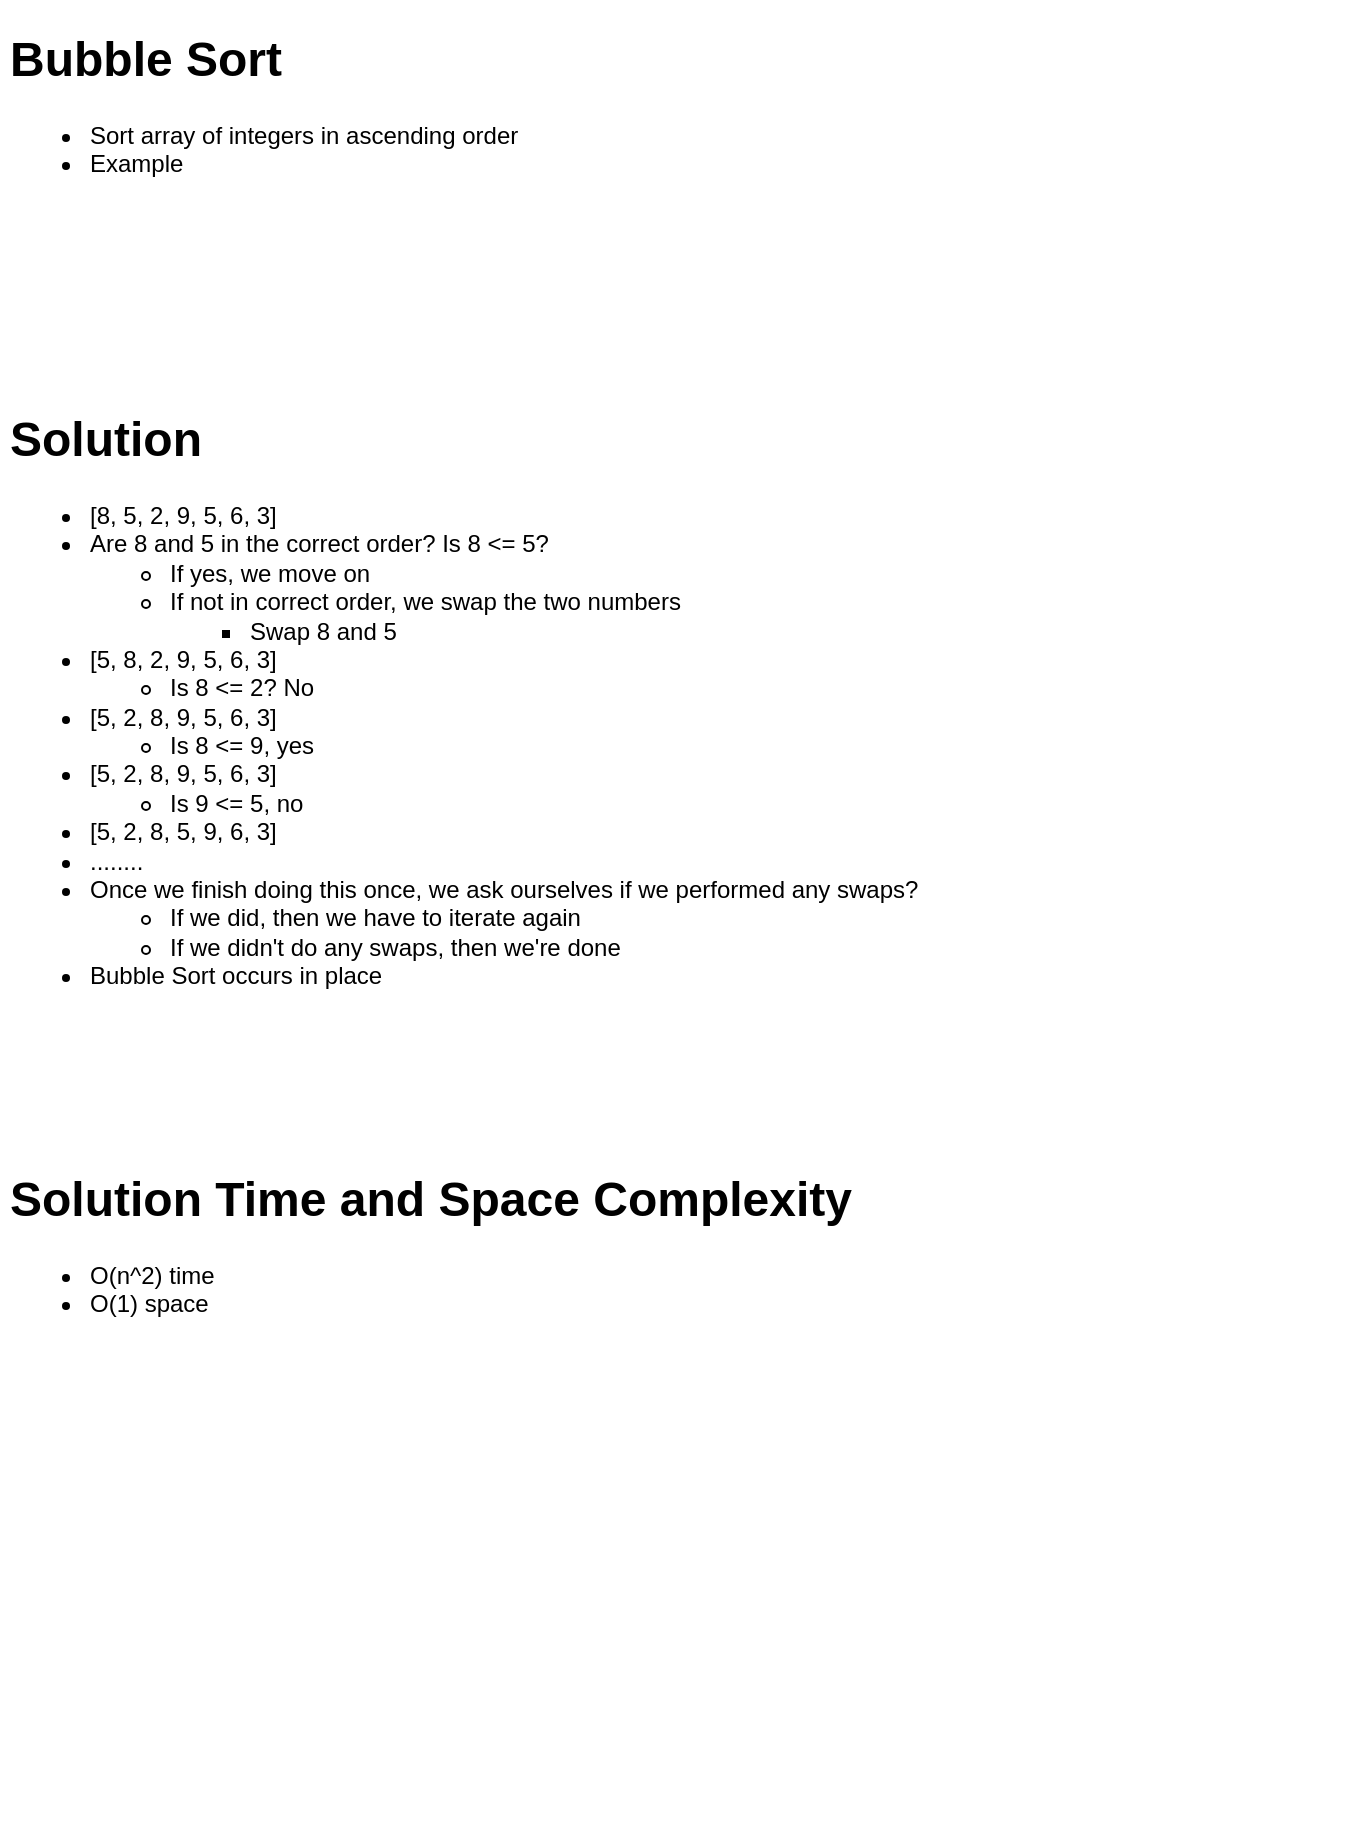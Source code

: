 <mxfile version="20.3.0" type="device"><diagram id="yadxKiNur7lUz52hJ80F" name="Page-1"><mxGraphModel dx="1022" dy="857" grid="1" gridSize="10" guides="1" tooltips="1" connect="1" arrows="1" fold="1" page="1" pageScale="1" pageWidth="850" pageHeight="1100" math="0" shadow="0"><root><mxCell id="0"/><mxCell id="1" parent="0"/><mxCell id="L6kNcIYBtqvOwsupM7-N-1" value="&lt;h1&gt;Bubble Sort&lt;/h1&gt;&lt;p&gt;&lt;/p&gt;&lt;ul&gt;&lt;li&gt;Sort array of integers in ascending order&lt;/li&gt;&lt;li&gt;Example&amp;nbsp;&amp;nbsp;&lt;/li&gt;&lt;/ul&gt;&lt;p&gt;&lt;/p&gt;" style="text;html=1;strokeColor=none;fillColor=none;spacing=5;spacingTop=-20;whiteSpace=wrap;overflow=hidden;rounded=0;" vertex="1" parent="1"><mxGeometry x="10" y="10" width="680" height="140" as="geometry"/></mxCell><mxCell id="L6kNcIYBtqvOwsupM7-N-2" value="&lt;h1&gt;Solution&lt;/h1&gt;&lt;p&gt;&lt;/p&gt;&lt;ul&gt;&lt;li&gt;[8, 5, 2, 9, 5, 6, 3]&lt;/li&gt;&lt;li&gt;Are 8 and 5 in the correct order? Is 8 &amp;lt;= 5?&lt;/li&gt;&lt;ul&gt;&lt;li&gt;If yes, we move on&lt;/li&gt;&lt;li&gt;If not in correct order, we swap the two numbers&lt;/li&gt;&lt;ul&gt;&lt;li&gt;Swap 8 and 5&lt;/li&gt;&lt;/ul&gt;&lt;/ul&gt;&lt;li&gt;[5, 8, 2, 9, 5, 6, 3]&lt;/li&gt;&lt;ul&gt;&lt;li&gt;Is 8 &amp;lt;= 2? No&lt;/li&gt;&lt;/ul&gt;&lt;li&gt;[5, 2, 8, 9, 5, 6, 3]&lt;/li&gt;&lt;ul&gt;&lt;li&gt;Is 8 &amp;lt;= 9, yes&lt;/li&gt;&lt;/ul&gt;&lt;li&gt;[5, 2, 8, 9, 5, 6, 3]&lt;/li&gt;&lt;ul&gt;&lt;li&gt;Is 9 &amp;lt;= 5, no&lt;/li&gt;&lt;/ul&gt;&lt;li&gt;[5, 2, 8, 5, 9, 6, 3]&lt;/li&gt;&lt;li&gt;........&lt;/li&gt;&lt;li&gt;Once we finish doing this once, we ask ourselves if we performed any swaps?&lt;/li&gt;&lt;ul&gt;&lt;li&gt;If we did, then we have to iterate again&lt;/li&gt;&lt;li&gt;If we didn't do any swaps, then we're done&lt;/li&gt;&lt;/ul&gt;&lt;li&gt;Bubble Sort occurs in place&lt;/li&gt;&lt;/ul&gt;&lt;p&gt;&lt;/p&gt;" style="text;html=1;strokeColor=none;fillColor=none;spacing=5;spacingTop=-20;whiteSpace=wrap;overflow=hidden;rounded=0;" vertex="1" parent="1"><mxGeometry x="10" y="200" width="680" height="330" as="geometry"/></mxCell><mxCell id="L6kNcIYBtqvOwsupM7-N-3" value="&lt;h1&gt;Solution Time and Space Complexity&lt;/h1&gt;&lt;p&gt;&lt;/p&gt;&lt;ul&gt;&lt;li&gt;O(n^2) time&lt;/li&gt;&lt;li&gt;O(1) space&lt;/li&gt;&lt;/ul&gt;&lt;p&gt;&lt;/p&gt;" style="text;html=1;strokeColor=none;fillColor=none;spacing=5;spacingTop=-20;whiteSpace=wrap;overflow=hidden;rounded=0;" vertex="1" parent="1"><mxGeometry x="10" y="580" width="680" height="330" as="geometry"/></mxCell></root></mxGraphModel></diagram></mxfile>
